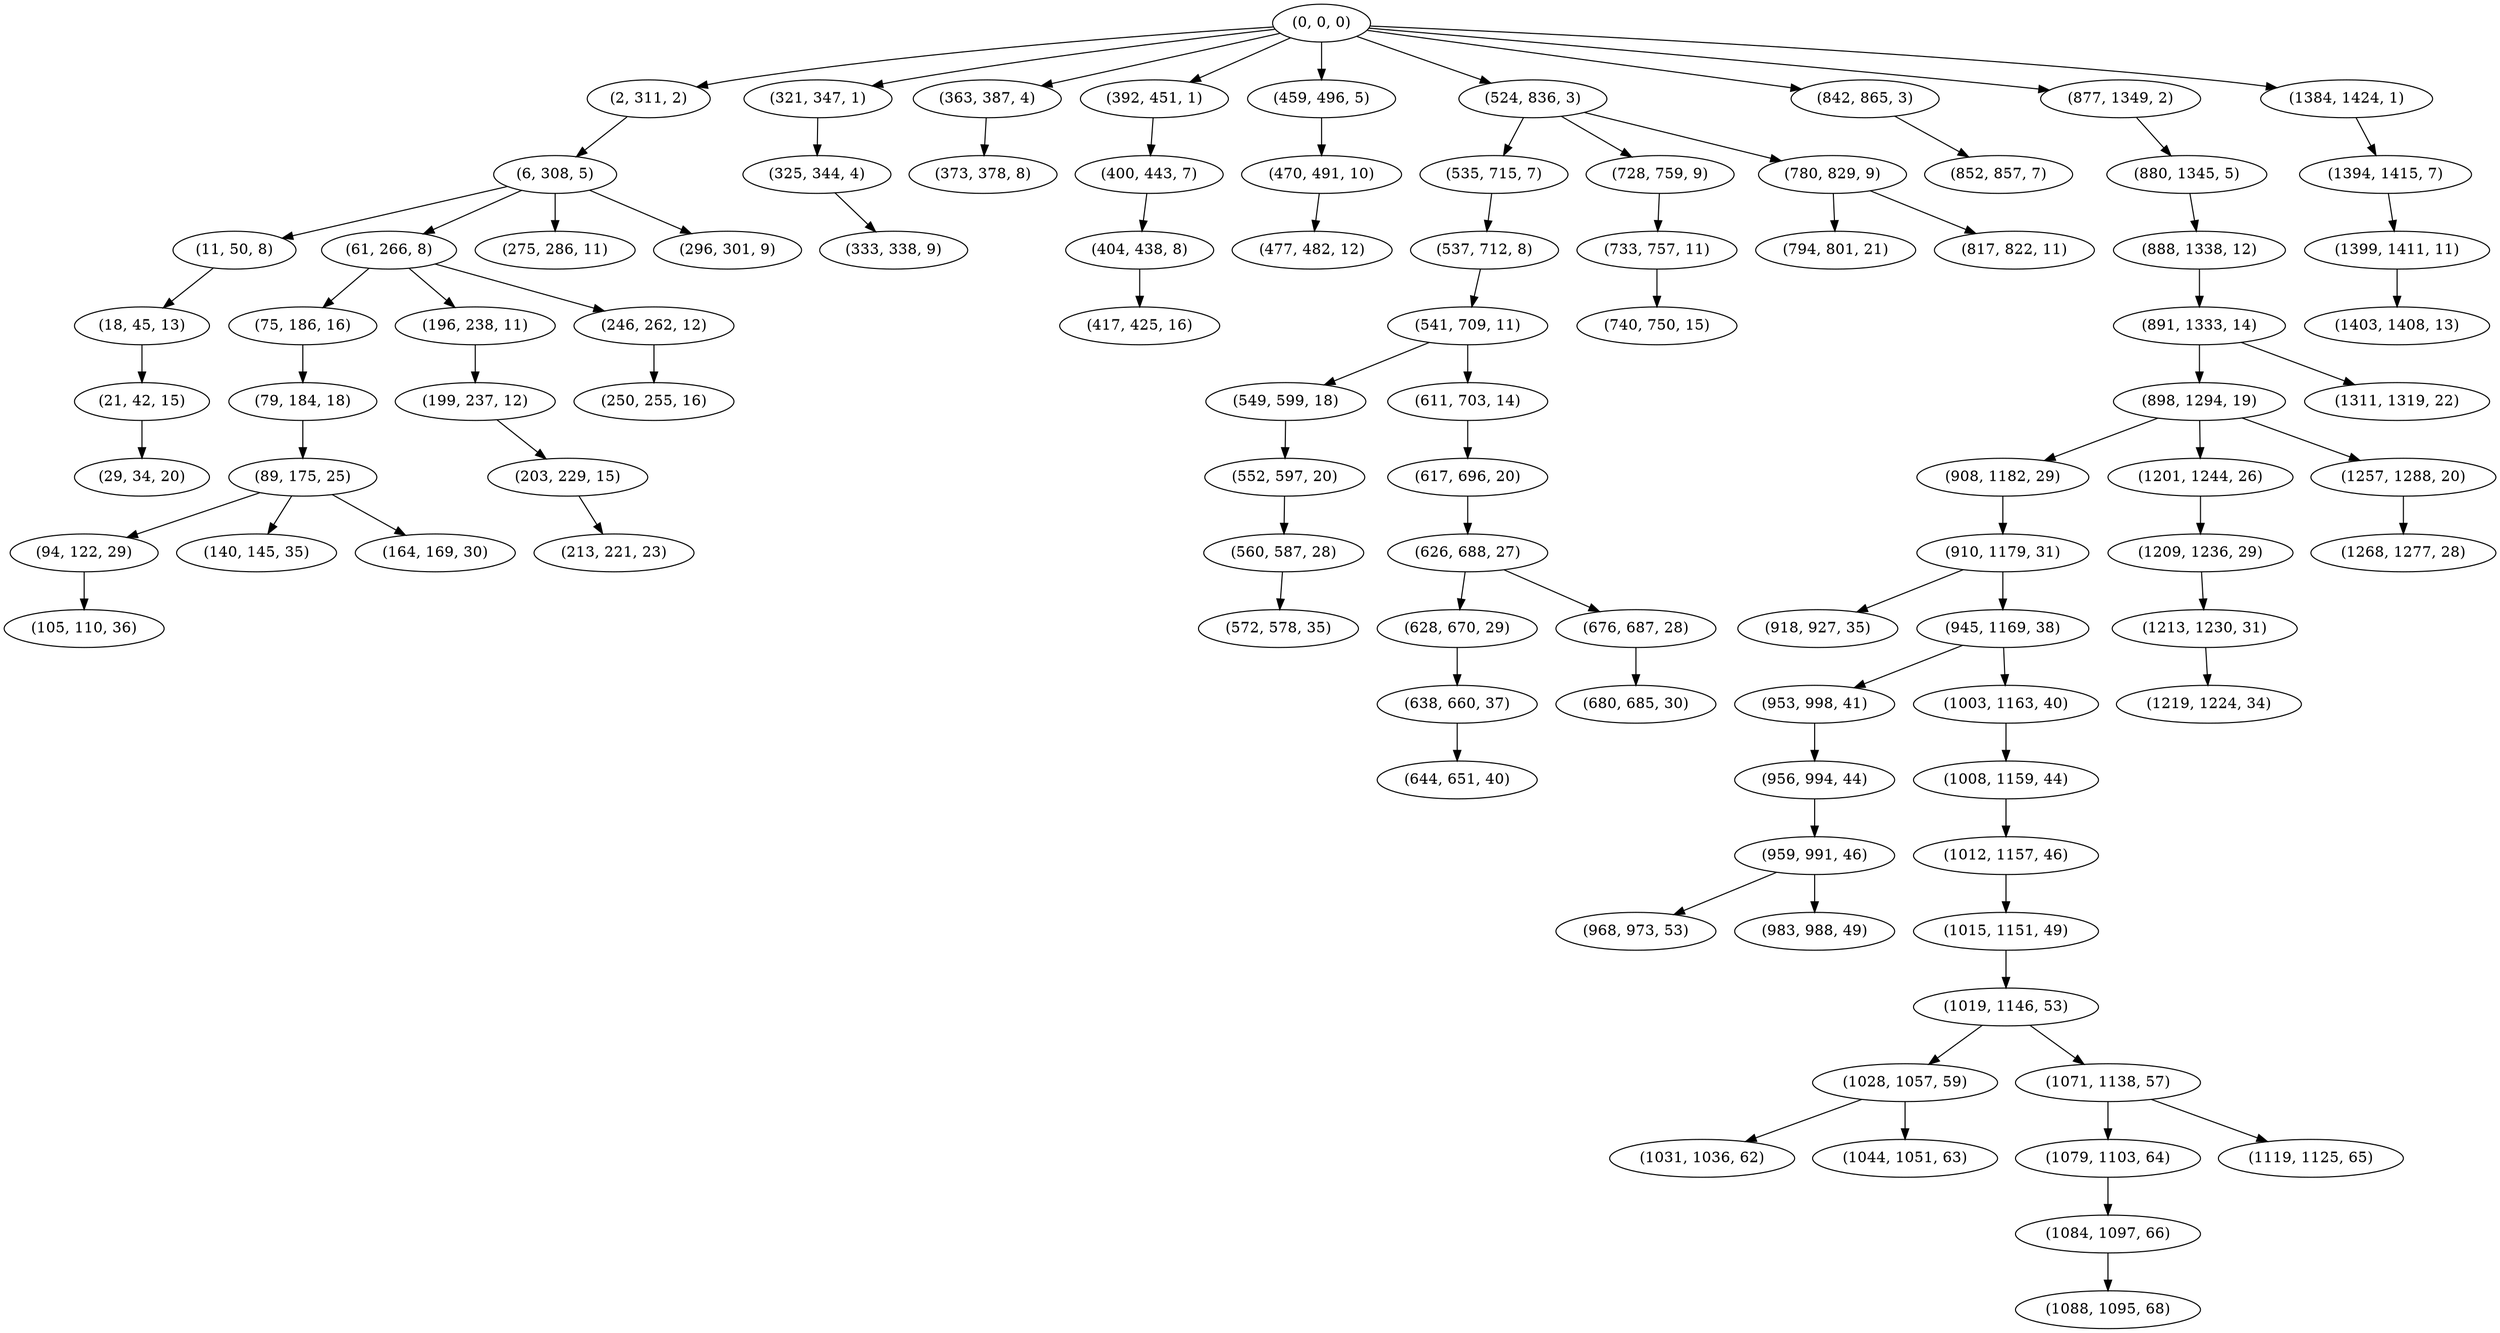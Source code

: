 digraph tree {
    "(0, 0, 0)";
    "(2, 311, 2)";
    "(6, 308, 5)";
    "(11, 50, 8)";
    "(18, 45, 13)";
    "(21, 42, 15)";
    "(29, 34, 20)";
    "(61, 266, 8)";
    "(75, 186, 16)";
    "(79, 184, 18)";
    "(89, 175, 25)";
    "(94, 122, 29)";
    "(105, 110, 36)";
    "(140, 145, 35)";
    "(164, 169, 30)";
    "(196, 238, 11)";
    "(199, 237, 12)";
    "(203, 229, 15)";
    "(213, 221, 23)";
    "(246, 262, 12)";
    "(250, 255, 16)";
    "(275, 286, 11)";
    "(296, 301, 9)";
    "(321, 347, 1)";
    "(325, 344, 4)";
    "(333, 338, 9)";
    "(363, 387, 4)";
    "(373, 378, 8)";
    "(392, 451, 1)";
    "(400, 443, 7)";
    "(404, 438, 8)";
    "(417, 425, 16)";
    "(459, 496, 5)";
    "(470, 491, 10)";
    "(477, 482, 12)";
    "(524, 836, 3)";
    "(535, 715, 7)";
    "(537, 712, 8)";
    "(541, 709, 11)";
    "(549, 599, 18)";
    "(552, 597, 20)";
    "(560, 587, 28)";
    "(572, 578, 35)";
    "(611, 703, 14)";
    "(617, 696, 20)";
    "(626, 688, 27)";
    "(628, 670, 29)";
    "(638, 660, 37)";
    "(644, 651, 40)";
    "(676, 687, 28)";
    "(680, 685, 30)";
    "(728, 759, 9)";
    "(733, 757, 11)";
    "(740, 750, 15)";
    "(780, 829, 9)";
    "(794, 801, 21)";
    "(817, 822, 11)";
    "(842, 865, 3)";
    "(852, 857, 7)";
    "(877, 1349, 2)";
    "(880, 1345, 5)";
    "(888, 1338, 12)";
    "(891, 1333, 14)";
    "(898, 1294, 19)";
    "(908, 1182, 29)";
    "(910, 1179, 31)";
    "(918, 927, 35)";
    "(945, 1169, 38)";
    "(953, 998, 41)";
    "(956, 994, 44)";
    "(959, 991, 46)";
    "(968, 973, 53)";
    "(983, 988, 49)";
    "(1003, 1163, 40)";
    "(1008, 1159, 44)";
    "(1012, 1157, 46)";
    "(1015, 1151, 49)";
    "(1019, 1146, 53)";
    "(1028, 1057, 59)";
    "(1031, 1036, 62)";
    "(1044, 1051, 63)";
    "(1071, 1138, 57)";
    "(1079, 1103, 64)";
    "(1084, 1097, 66)";
    "(1088, 1095, 68)";
    "(1119, 1125, 65)";
    "(1201, 1244, 26)";
    "(1209, 1236, 29)";
    "(1213, 1230, 31)";
    "(1219, 1224, 34)";
    "(1257, 1288, 20)";
    "(1268, 1277, 28)";
    "(1311, 1319, 22)";
    "(1384, 1424, 1)";
    "(1394, 1415, 7)";
    "(1399, 1411, 11)";
    "(1403, 1408, 13)";
    "(0, 0, 0)" -> "(2, 311, 2)";
    "(0, 0, 0)" -> "(321, 347, 1)";
    "(0, 0, 0)" -> "(363, 387, 4)";
    "(0, 0, 0)" -> "(392, 451, 1)";
    "(0, 0, 0)" -> "(459, 496, 5)";
    "(0, 0, 0)" -> "(524, 836, 3)";
    "(0, 0, 0)" -> "(842, 865, 3)";
    "(0, 0, 0)" -> "(877, 1349, 2)";
    "(0, 0, 0)" -> "(1384, 1424, 1)";
    "(2, 311, 2)" -> "(6, 308, 5)";
    "(6, 308, 5)" -> "(11, 50, 8)";
    "(6, 308, 5)" -> "(61, 266, 8)";
    "(6, 308, 5)" -> "(275, 286, 11)";
    "(6, 308, 5)" -> "(296, 301, 9)";
    "(11, 50, 8)" -> "(18, 45, 13)";
    "(18, 45, 13)" -> "(21, 42, 15)";
    "(21, 42, 15)" -> "(29, 34, 20)";
    "(61, 266, 8)" -> "(75, 186, 16)";
    "(61, 266, 8)" -> "(196, 238, 11)";
    "(61, 266, 8)" -> "(246, 262, 12)";
    "(75, 186, 16)" -> "(79, 184, 18)";
    "(79, 184, 18)" -> "(89, 175, 25)";
    "(89, 175, 25)" -> "(94, 122, 29)";
    "(89, 175, 25)" -> "(140, 145, 35)";
    "(89, 175, 25)" -> "(164, 169, 30)";
    "(94, 122, 29)" -> "(105, 110, 36)";
    "(196, 238, 11)" -> "(199, 237, 12)";
    "(199, 237, 12)" -> "(203, 229, 15)";
    "(203, 229, 15)" -> "(213, 221, 23)";
    "(246, 262, 12)" -> "(250, 255, 16)";
    "(321, 347, 1)" -> "(325, 344, 4)";
    "(325, 344, 4)" -> "(333, 338, 9)";
    "(363, 387, 4)" -> "(373, 378, 8)";
    "(392, 451, 1)" -> "(400, 443, 7)";
    "(400, 443, 7)" -> "(404, 438, 8)";
    "(404, 438, 8)" -> "(417, 425, 16)";
    "(459, 496, 5)" -> "(470, 491, 10)";
    "(470, 491, 10)" -> "(477, 482, 12)";
    "(524, 836, 3)" -> "(535, 715, 7)";
    "(524, 836, 3)" -> "(728, 759, 9)";
    "(524, 836, 3)" -> "(780, 829, 9)";
    "(535, 715, 7)" -> "(537, 712, 8)";
    "(537, 712, 8)" -> "(541, 709, 11)";
    "(541, 709, 11)" -> "(549, 599, 18)";
    "(541, 709, 11)" -> "(611, 703, 14)";
    "(549, 599, 18)" -> "(552, 597, 20)";
    "(552, 597, 20)" -> "(560, 587, 28)";
    "(560, 587, 28)" -> "(572, 578, 35)";
    "(611, 703, 14)" -> "(617, 696, 20)";
    "(617, 696, 20)" -> "(626, 688, 27)";
    "(626, 688, 27)" -> "(628, 670, 29)";
    "(626, 688, 27)" -> "(676, 687, 28)";
    "(628, 670, 29)" -> "(638, 660, 37)";
    "(638, 660, 37)" -> "(644, 651, 40)";
    "(676, 687, 28)" -> "(680, 685, 30)";
    "(728, 759, 9)" -> "(733, 757, 11)";
    "(733, 757, 11)" -> "(740, 750, 15)";
    "(780, 829, 9)" -> "(794, 801, 21)";
    "(780, 829, 9)" -> "(817, 822, 11)";
    "(842, 865, 3)" -> "(852, 857, 7)";
    "(877, 1349, 2)" -> "(880, 1345, 5)";
    "(880, 1345, 5)" -> "(888, 1338, 12)";
    "(888, 1338, 12)" -> "(891, 1333, 14)";
    "(891, 1333, 14)" -> "(898, 1294, 19)";
    "(891, 1333, 14)" -> "(1311, 1319, 22)";
    "(898, 1294, 19)" -> "(908, 1182, 29)";
    "(898, 1294, 19)" -> "(1201, 1244, 26)";
    "(898, 1294, 19)" -> "(1257, 1288, 20)";
    "(908, 1182, 29)" -> "(910, 1179, 31)";
    "(910, 1179, 31)" -> "(918, 927, 35)";
    "(910, 1179, 31)" -> "(945, 1169, 38)";
    "(945, 1169, 38)" -> "(953, 998, 41)";
    "(945, 1169, 38)" -> "(1003, 1163, 40)";
    "(953, 998, 41)" -> "(956, 994, 44)";
    "(956, 994, 44)" -> "(959, 991, 46)";
    "(959, 991, 46)" -> "(968, 973, 53)";
    "(959, 991, 46)" -> "(983, 988, 49)";
    "(1003, 1163, 40)" -> "(1008, 1159, 44)";
    "(1008, 1159, 44)" -> "(1012, 1157, 46)";
    "(1012, 1157, 46)" -> "(1015, 1151, 49)";
    "(1015, 1151, 49)" -> "(1019, 1146, 53)";
    "(1019, 1146, 53)" -> "(1028, 1057, 59)";
    "(1019, 1146, 53)" -> "(1071, 1138, 57)";
    "(1028, 1057, 59)" -> "(1031, 1036, 62)";
    "(1028, 1057, 59)" -> "(1044, 1051, 63)";
    "(1071, 1138, 57)" -> "(1079, 1103, 64)";
    "(1071, 1138, 57)" -> "(1119, 1125, 65)";
    "(1079, 1103, 64)" -> "(1084, 1097, 66)";
    "(1084, 1097, 66)" -> "(1088, 1095, 68)";
    "(1201, 1244, 26)" -> "(1209, 1236, 29)";
    "(1209, 1236, 29)" -> "(1213, 1230, 31)";
    "(1213, 1230, 31)" -> "(1219, 1224, 34)";
    "(1257, 1288, 20)" -> "(1268, 1277, 28)";
    "(1384, 1424, 1)" -> "(1394, 1415, 7)";
    "(1394, 1415, 7)" -> "(1399, 1411, 11)";
    "(1399, 1411, 11)" -> "(1403, 1408, 13)";
}
